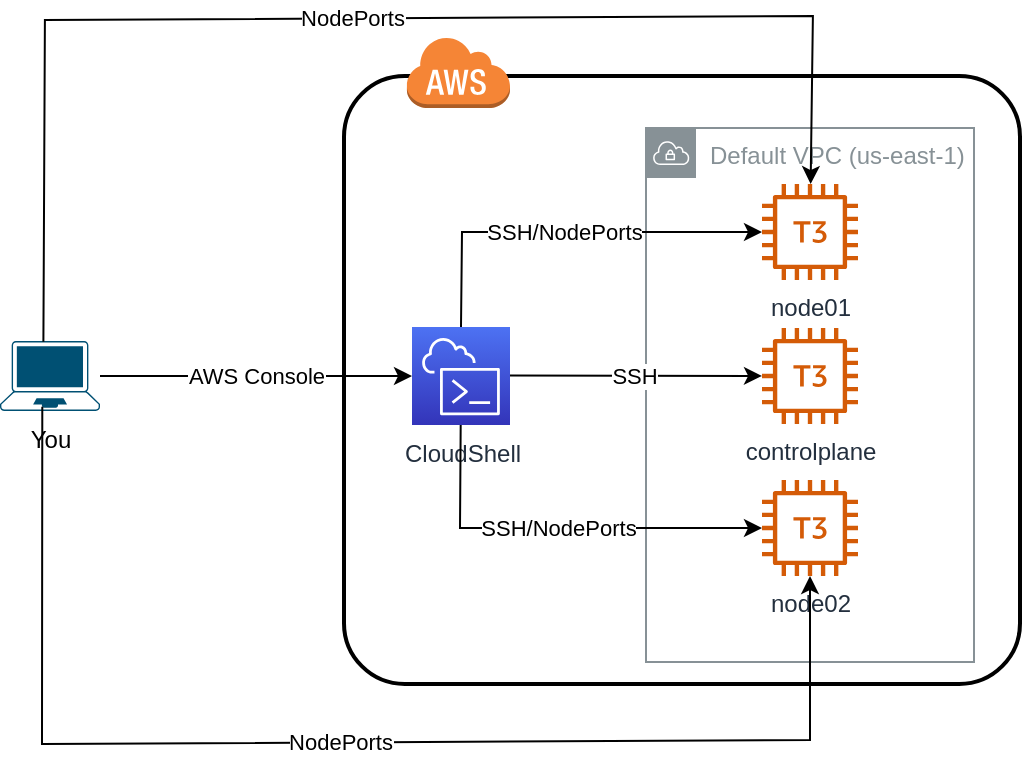 <mxfile version="21.6.5" type="device">
  <diagram id="Ht1M8jgEwFfnCIfOTk4-" name="Page-1">
    <mxGraphModel dx="1917" dy="1050" grid="0" gridSize="10" guides="1" tooltips="1" connect="1" arrows="1" fold="1" page="1" pageScale="1" pageWidth="1169" pageHeight="827" math="0" shadow="0">
      <root>
        <mxCell id="0" />
        <mxCell id="1" parent="0" />
        <mxCell id="nSJ_F9aP9lYN7gOiTDdO-2" value="" style="rounded=1;arcSize=10;dashed=0;fillColor=none;gradientColor=none;strokeWidth=2;" vertex="1" parent="1">
          <mxGeometry x="771" y="56" width="338" height="304" as="geometry" />
        </mxCell>
        <mxCell id="0cvhrp5IMuWOUAZ_2wwR-5" value="Default VPC (us-east-1)" style="sketch=0;outlineConnect=0;gradientColor=none;html=1;whiteSpace=wrap;fontSize=12;fontStyle=0;shape=mxgraph.aws4.group;grIcon=mxgraph.aws4.group_vpc;strokeColor=#879196;fillColor=none;verticalAlign=top;align=left;spacingLeft=30;fontColor=#879196;dashed=0;" parent="1" vertex="1">
          <mxGeometry x="922" y="82" width="164" height="267" as="geometry" />
        </mxCell>
        <mxCell id="0cvhrp5IMuWOUAZ_2wwR-6" value="You" style="points=[[0.13,0.02,0],[0.5,0,0],[0.87,0.02,0],[0.885,0.4,0],[0.985,0.985,0],[0.5,1,0],[0.015,0.985,0],[0.115,0.4,0]];verticalLabelPosition=bottom;sketch=0;html=1;verticalAlign=top;aspect=fixed;align=center;pointerEvents=1;shape=mxgraph.cisco19.laptop;fillColor=#005073;strokeColor=none;" parent="1" vertex="1">
          <mxGeometry x="599" y="188.5" width="50" height="35" as="geometry" />
        </mxCell>
        <mxCell id="nSJ_F9aP9lYN7gOiTDdO-1" value="CloudShell" style="sketch=0;points=[[0,0,0],[0.25,0,0],[0.5,0,0],[0.75,0,0],[1,0,0],[0,1,0],[0.25,1,0],[0.5,1,0],[0.75,1,0],[1,1,0],[0,0.25,0],[0,0.5,0],[0,0.75,0],[1,0.25,0],[1,0.5,0],[1,0.75,0]];outlineConnect=0;fontColor=#232F3E;gradientColor=#4D72F3;gradientDirection=north;fillColor=#3334B9;strokeColor=#ffffff;dashed=0;verticalLabelPosition=bottom;verticalAlign=top;align=center;html=1;fontSize=12;fontStyle=0;aspect=fixed;shape=mxgraph.aws4.resourceIcon;resIcon=mxgraph.aws4.cloudshell;" vertex="1" parent="1">
          <mxGeometry x="805" y="181.5" width="49" height="49" as="geometry" />
        </mxCell>
        <mxCell id="nSJ_F9aP9lYN7gOiTDdO-3" value="" style="dashed=0;html=1;shape=mxgraph.aws3.cloud;fillColor=#F58536;gradientColor=none;dashed=0;" vertex="1" parent="1">
          <mxGeometry x="802" y="36" width="52" height="36" as="geometry" />
        </mxCell>
        <mxCell id="0cvhrp5IMuWOUAZ_2wwR-1" value="node01" style="sketch=0;outlineConnect=0;fontColor=#232F3E;gradientColor=none;fillColor=#D45B07;strokeColor=none;dashed=0;verticalLabelPosition=bottom;verticalAlign=top;align=center;html=1;fontSize=12;fontStyle=0;aspect=fixed;pointerEvents=1;shape=mxgraph.aws4.t3_instance;" parent="1" vertex="1">
          <mxGeometry x="980" y="110" width="48" height="48" as="geometry" />
        </mxCell>
        <mxCell id="0cvhrp5IMuWOUAZ_2wwR-2" value="controlplane" style="sketch=0;outlineConnect=0;fontColor=#232F3E;gradientColor=none;fillColor=#D45B07;strokeColor=none;dashed=0;verticalLabelPosition=bottom;verticalAlign=top;align=center;html=1;fontSize=12;fontStyle=0;aspect=fixed;pointerEvents=1;shape=mxgraph.aws4.t3_instance;" parent="1" vertex="1">
          <mxGeometry x="980" y="182" width="48" height="48" as="geometry" />
        </mxCell>
        <mxCell id="0cvhrp5IMuWOUAZ_2wwR-3" value="node02" style="sketch=0;outlineConnect=0;fontColor=#232F3E;gradientColor=none;fillColor=#D45B07;strokeColor=none;dashed=0;verticalLabelPosition=bottom;verticalAlign=top;align=center;html=1;fontSize=12;fontStyle=0;aspect=fixed;pointerEvents=1;shape=mxgraph.aws4.t3_instance;" parent="1" vertex="1">
          <mxGeometry x="980" y="258" width="48" height="48" as="geometry" />
        </mxCell>
        <mxCell id="nSJ_F9aP9lYN7gOiTDdO-11" value="" style="endArrow=classic;html=1;rounded=0;" edge="1" parent="1" target="0cvhrp5IMuWOUAZ_2wwR-2">
          <mxGeometry relative="1" as="geometry">
            <mxPoint x="854" y="205.71" as="sourcePoint" />
            <mxPoint x="954" y="205.71" as="targetPoint" />
          </mxGeometry>
        </mxCell>
        <mxCell id="nSJ_F9aP9lYN7gOiTDdO-12" value="SSH" style="edgeLabel;resizable=0;html=1;align=center;verticalAlign=middle;" connectable="0" vertex="1" parent="nSJ_F9aP9lYN7gOiTDdO-11">
          <mxGeometry relative="1" as="geometry">
            <mxPoint x="-1" as="offset" />
          </mxGeometry>
        </mxCell>
        <mxCell id="nSJ_F9aP9lYN7gOiTDdO-13" value="" style="endArrow=classic;html=1;rounded=0;exitX=0.5;exitY=0;exitDx=0;exitDy=0;exitPerimeter=0;" edge="1" parent="1" source="nSJ_F9aP9lYN7gOiTDdO-1" target="0cvhrp5IMuWOUAZ_2wwR-1">
          <mxGeometry relative="1" as="geometry">
            <mxPoint x="810" y="137" as="sourcePoint" />
            <mxPoint x="910" y="137" as="targetPoint" />
            <Array as="points">
              <mxPoint x="830" y="134" />
            </Array>
          </mxGeometry>
        </mxCell>
        <mxCell id="nSJ_F9aP9lYN7gOiTDdO-14" value="SSH/NodePorts" style="edgeLabel;resizable=0;html=1;align=center;verticalAlign=middle;" connectable="0" vertex="1" parent="nSJ_F9aP9lYN7gOiTDdO-13">
          <mxGeometry relative="1" as="geometry">
            <mxPoint x="-1" as="offset" />
          </mxGeometry>
        </mxCell>
        <mxCell id="nSJ_F9aP9lYN7gOiTDdO-15" value="" style="endArrow=classic;html=1;rounded=0;" edge="1" parent="1" source="nSJ_F9aP9lYN7gOiTDdO-1" target="0cvhrp5IMuWOUAZ_2wwR-3">
          <mxGeometry relative="1" as="geometry">
            <mxPoint x="784" y="369" as="sourcePoint" />
            <mxPoint x="938" y="203" as="targetPoint" />
            <Array as="points">
              <mxPoint x="829" y="282" />
            </Array>
          </mxGeometry>
        </mxCell>
        <mxCell id="nSJ_F9aP9lYN7gOiTDdO-16" value="SSH/NodePorts" style="edgeLabel;resizable=0;html=1;align=center;verticalAlign=middle;" connectable="0" vertex="1" parent="nSJ_F9aP9lYN7gOiTDdO-15">
          <mxGeometry relative="1" as="geometry">
            <mxPoint x="-1" as="offset" />
          </mxGeometry>
        </mxCell>
        <mxCell id="nSJ_F9aP9lYN7gOiTDdO-17" value="" style="endArrow=classic;html=1;rounded=0;" edge="1" parent="1" source="0cvhrp5IMuWOUAZ_2wwR-6" target="nSJ_F9aP9lYN7gOiTDdO-1">
          <mxGeometry relative="1" as="geometry">
            <mxPoint x="610" y="205.71" as="sourcePoint" />
            <mxPoint x="710" y="205.71" as="targetPoint" />
          </mxGeometry>
        </mxCell>
        <mxCell id="nSJ_F9aP9lYN7gOiTDdO-18" value="AWS Console" style="edgeLabel;resizable=0;html=1;align=center;verticalAlign=middle;" connectable="0" vertex="1" parent="nSJ_F9aP9lYN7gOiTDdO-17">
          <mxGeometry relative="1" as="geometry" />
        </mxCell>
        <mxCell id="nSJ_F9aP9lYN7gOiTDdO-19" value="" style="endArrow=classic;html=1;rounded=0;exitX=0.434;exitY=0.01;exitDx=0;exitDy=0;exitPerimeter=0;" edge="1" parent="1" source="0cvhrp5IMuWOUAZ_2wwR-6" target="0cvhrp5IMuWOUAZ_2wwR-1">
          <mxGeometry relative="1" as="geometry">
            <mxPoint x="621.0" y="124.73" as="sourcePoint" />
            <mxPoint x="1005.45" y="47" as="targetPoint" />
            <Array as="points">
              <mxPoint x="621.45" y="28" />
              <mxPoint x="1005.45" y="26" />
            </Array>
          </mxGeometry>
        </mxCell>
        <mxCell id="nSJ_F9aP9lYN7gOiTDdO-20" value="NodePorts" style="edgeLabel;resizable=0;html=1;align=center;verticalAlign=middle;" connectable="0" vertex="1" parent="nSJ_F9aP9lYN7gOiTDdO-19">
          <mxGeometry relative="1" as="geometry" />
        </mxCell>
        <mxCell id="nSJ_F9aP9lYN7gOiTDdO-21" value="" style="endArrow=classic;html=1;rounded=0;exitX=0.423;exitY=0.941;exitDx=0;exitDy=0;exitPerimeter=0;" edge="1" parent="1" source="0cvhrp5IMuWOUAZ_2wwR-6" target="0cvhrp5IMuWOUAZ_2wwR-3">
          <mxGeometry relative="1" as="geometry">
            <mxPoint x="620" y="487" as="sourcePoint" />
            <mxPoint x="1004" y="409" as="targetPoint" />
            <Array as="points">
              <mxPoint x="620" y="390" />
              <mxPoint x="1004" y="388" />
            </Array>
          </mxGeometry>
        </mxCell>
        <mxCell id="nSJ_F9aP9lYN7gOiTDdO-22" value="NodePorts" style="edgeLabel;resizable=0;html=1;align=center;verticalAlign=middle;" connectable="0" vertex="1" parent="nSJ_F9aP9lYN7gOiTDdO-21">
          <mxGeometry relative="1" as="geometry" />
        </mxCell>
      </root>
    </mxGraphModel>
  </diagram>
</mxfile>

